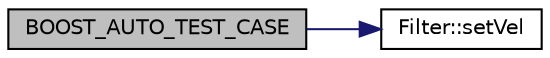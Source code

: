digraph "BOOST_AUTO_TEST_CASE"
{
  edge [fontname="Helvetica",fontsize="10",labelfontname="Helvetica",labelfontsize="10"];
  node [fontname="Helvetica",fontsize="10",shape=record];
  rankdir="LR";
  Node24 [label="BOOST_AUTO_TEST_CASE",height=0.2,width=0.4,color="black", fillcolor="grey75", style="filled", fontcolor="black"];
  Node24 -> Node25 [color="midnightblue",fontsize="10",style="solid"];
  Node25 [label="Filter::setVel",height=0.2,width=0.4,color="black", fillcolor="white", style="filled",URL="$classFilter.html#a37eff97b71271134bb8dce35947893d2",tooltip="Sets current and previous velocity value to zero if the counter has exceeded 5. "];
}
